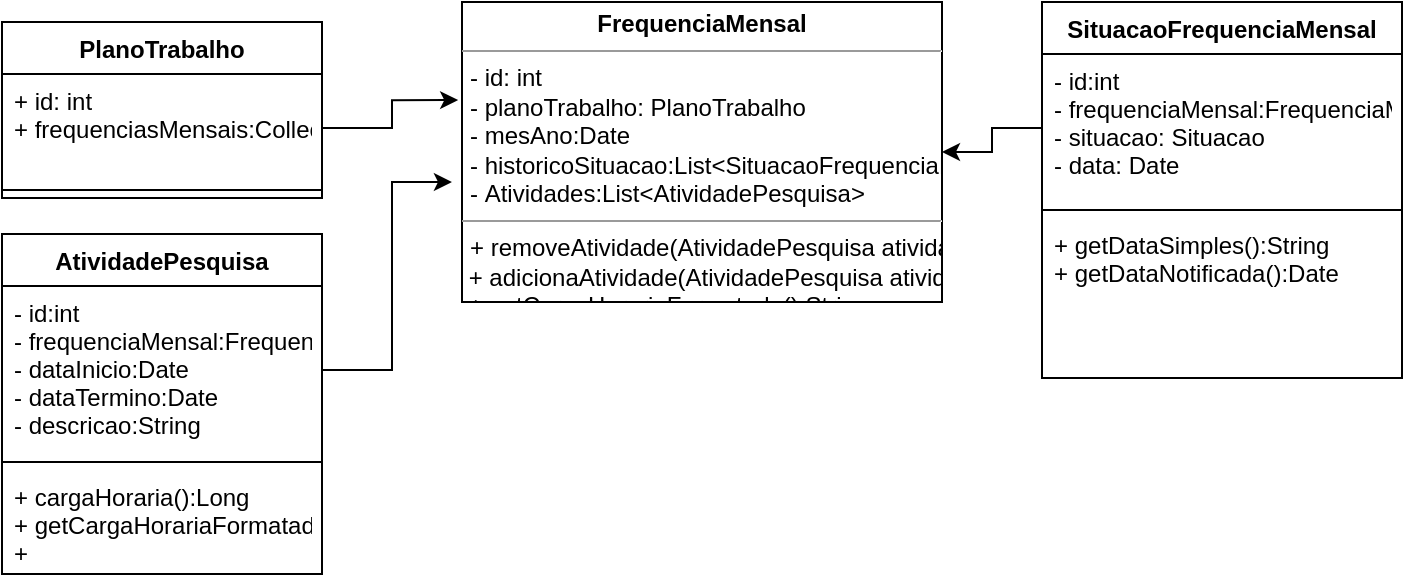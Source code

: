 <mxfile version="20.0.1" type="github">
  <diagram id="C5RBs43oDa-KdzZeNtuy" name="Page-1">
    <mxGraphModel dx="1935" dy="1696" grid="1" gridSize="10" guides="1" tooltips="1" connect="1" arrows="1" fold="1" page="1" pageScale="1" pageWidth="827" pageHeight="1169" math="0" shadow="0">
      <root>
        <mxCell id="WIyWlLk6GJQsqaUBKTNV-0" />
        <mxCell id="WIyWlLk6GJQsqaUBKTNV-1" parent="WIyWlLk6GJQsqaUBKTNV-0" />
        <mxCell id="UL5XW_X2hr35cnpbsUzt-4" value="&lt;p style=&quot;margin:0px;margin-top:4px;text-align:center;&quot;&gt;&lt;b&gt;FrequenciaMensal&lt;/b&gt;&lt;/p&gt;&lt;hr size=&quot;1&quot;&gt;&lt;p style=&quot;margin:0px;margin-left:4px;&quot;&gt;- id: int&lt;/p&gt;&lt;p style=&quot;margin:0px;margin-left:4px;&quot;&gt;- planoTrabalho: PlanoTrabalho&lt;/p&gt;&lt;p style=&quot;margin:0px;margin-left:4px;&quot;&gt;- mesAno:Date&lt;/p&gt;&lt;p style=&quot;margin:0px;margin-left:4px;&quot;&gt;- historicoSituacao:List&amp;lt;SituacaoFrequenciaMensal&amp;gt;&lt;/p&gt;&lt;p style=&quot;margin:0px;margin-left:4px;&quot;&gt;-&amp;nbsp;&lt;span style=&quot;background-color: initial;&quot;&gt;Atividades:List&amp;lt;AtividadePesquisa&amp;gt;&lt;/span&gt;&lt;/p&gt;&lt;hr size=&quot;1&quot;&gt;&lt;p style=&quot;margin:0px;margin-left:4px;&quot;&gt;&lt;span style=&quot;background-color: initial;&quot;&gt;+ removeAtividade(AtividadePesquisa atividade):void&lt;/span&gt;&lt;br&gt;&lt;/p&gt;&amp;nbsp;+ adicionaAtividade(AtividadePesquisa atividade):void&lt;br&gt;&amp;nbsp;+&amp;nbsp;getCargaHorariaFormatada():String&lt;br&gt;&amp;nbsp;+&amp;nbsp;cargaHorariaTotal():Long&lt;br&gt;&amp;nbsp;+&amp;nbsp;chExigidaEmMs():Long&lt;br&gt;&amp;nbsp;+&amp;nbsp;chExigidaEmHoras():int&lt;br&gt;&amp;nbsp;+&amp;nbsp;getCargaHorariaRestanteFormatada():String&lt;br&gt;&amp;nbsp;+ adicionaSituacao(Situacao situacao):void&lt;br&gt;&amp;nbsp;+&amp;nbsp;getSituacaoAtual():String&lt;br&gt;&lt;span style=&quot;background-color: initial;&quot;&gt;&amp;nbsp;+ getSituacao():Situacao&lt;br&gt;&amp;nbsp;+ situacaoFrequenciaMaisRecente(Situacao situacao):SituacaoFrequenciaMensal&lt;br&gt;&amp;nbsp;+&amp;nbsp;&amp;nbsp;getEnviada():&lt;/span&gt;SituacaoFrequenciaMensal&lt;br&gt;&lt;span style=&quot;background-color: initial;&quot;&gt;&amp;nbsp;+&amp;nbsp;&amp;nbsp;getRecusa():&lt;/span&gt;SituacaoFrequenciaMensal&lt;br&gt;&lt;span style=&quot;background-color: initial;&quot;&gt;&amp;nbsp;+&amp;nbsp;&amp;nbsp;getHomologada():&lt;/span&gt;SituacaoFrequenciaMensal&lt;br&gt;&lt;span style=&quot;background-color: initial;&quot;&gt;&amp;nbsp;+&amp;nbsp;&amp;nbsp;getPreenchendo():&lt;/span&gt;SituacaoFrequenciaMensal&lt;br&gt;&lt;span style=&quot;background-color: initial;&quot;&gt;&amp;nbsp;+&amp;nbsp;&amp;nbsp;getNotificada():&lt;/span&gt;SituacaoFrequenciaMensal&lt;br&gt;&lt;span style=&quot;background-color: initial;&quot;&gt;&amp;nbsp;+ getSituacaoFrequencia():SituacaoFrequenciaMensal&lt;br&gt;&amp;nbsp;+ getEnvioFrequencia():Boolean&lt;br&gt;&amp;nbsp;+ cargaHorariaEmHoras():long&lt;br&gt;&amp;nbsp;+ getDataFormatada():String&lt;br&gt;&amp;nbsp;+ getMesAnoFormatado():String&lt;br&gt;&amp;nbsp;+ setDataFormatada(String dataFormatada):void&lt;br&gt;&amp;nbsp;+ getPodeExcluir(): Boolean&lt;br&gt;&amp;nbsp;+ getPodeCriar(): Boolean&lt;br&gt;&amp;nbsp;+ podePersistirNotificacao():Boolean&lt;br&gt;&lt;br&gt;&amp;nbsp;&lt;/span&gt;&lt;br&gt;&lt;p style=&quot;margin:0px;margin-left:4px;&quot;&gt;&lt;br&gt;&lt;/p&gt;" style="verticalAlign=top;align=left;overflow=fill;fontSize=12;fontFamily=Helvetica;html=1;" parent="WIyWlLk6GJQsqaUBKTNV-1" vertex="1">
          <mxGeometry x="10" y="-276" width="240" height="150" as="geometry" />
        </mxCell>
        <mxCell id="UL5XW_X2hr35cnpbsUzt-7" value="PlanoTrabalho" style="swimlane;fontStyle=1;align=center;verticalAlign=top;childLayout=stackLayout;horizontal=1;startSize=26;horizontalStack=0;resizeParent=1;resizeParentMax=0;resizeLast=0;collapsible=1;marginBottom=0;" parent="WIyWlLk6GJQsqaUBKTNV-1" vertex="1">
          <mxGeometry x="-220" y="-266" width="160" height="88" as="geometry" />
        </mxCell>
        <mxCell id="UL5XW_X2hr35cnpbsUzt-8" value="+ id: int&#xa;+ frequenciasMensais:Collection&lt;FrequenciaMensal&gt;" style="text;strokeColor=none;fillColor=none;align=left;verticalAlign=top;spacingLeft=4;spacingRight=4;overflow=hidden;rotatable=0;points=[[0,0.5],[1,0.5]];portConstraint=eastwest;" parent="UL5XW_X2hr35cnpbsUzt-7" vertex="1">
          <mxGeometry y="26" width="160" height="54" as="geometry" />
        </mxCell>
        <mxCell id="UL5XW_X2hr35cnpbsUzt-9" value="" style="line;strokeWidth=1;fillColor=none;align=left;verticalAlign=middle;spacingTop=-1;spacingLeft=3;spacingRight=3;rotatable=0;labelPosition=right;points=[];portConstraint=eastwest;" parent="UL5XW_X2hr35cnpbsUzt-7" vertex="1">
          <mxGeometry y="80" width="160" height="8" as="geometry" />
        </mxCell>
        <mxCell id="UL5XW_X2hr35cnpbsUzt-12" style="edgeStyle=orthogonalEdgeStyle;rounded=0;orthogonalLoop=1;jettySize=auto;html=1;entryX=-0.008;entryY=0.327;entryDx=0;entryDy=0;entryPerimeter=0;" parent="WIyWlLk6GJQsqaUBKTNV-1" source="UL5XW_X2hr35cnpbsUzt-8" target="UL5XW_X2hr35cnpbsUzt-4" edge="1">
          <mxGeometry relative="1" as="geometry" />
        </mxCell>
        <mxCell id="UL5XW_X2hr35cnpbsUzt-20" value="SituacaoFrequenciaMensal" style="swimlane;fontStyle=1;align=center;verticalAlign=top;childLayout=stackLayout;horizontal=1;startSize=26;horizontalStack=0;resizeParent=1;resizeParentMax=0;resizeLast=0;collapsible=1;marginBottom=0;" parent="WIyWlLk6GJQsqaUBKTNV-1" vertex="1">
          <mxGeometry x="300" y="-276" width="180" height="188" as="geometry" />
        </mxCell>
        <mxCell id="UL5XW_X2hr35cnpbsUzt-21" value="- id:int&#xa;- frequenciaMensal:FrequenciaMensal&#xa;- situacao: Situacao&#xa;- data: Date" style="text;strokeColor=none;fillColor=none;align=left;verticalAlign=top;spacingLeft=4;spacingRight=4;overflow=hidden;rotatable=0;points=[[0,0.5],[1,0.5]];portConstraint=eastwest;" parent="UL5XW_X2hr35cnpbsUzt-20" vertex="1">
          <mxGeometry y="26" width="180" height="74" as="geometry" />
        </mxCell>
        <mxCell id="UL5XW_X2hr35cnpbsUzt-22" value="" style="line;strokeWidth=1;fillColor=none;align=left;verticalAlign=middle;spacingTop=-1;spacingLeft=3;spacingRight=3;rotatable=0;labelPosition=right;points=[];portConstraint=eastwest;" parent="UL5XW_X2hr35cnpbsUzt-20" vertex="1">
          <mxGeometry y="100" width="180" height="8" as="geometry" />
        </mxCell>
        <mxCell id="UL5XW_X2hr35cnpbsUzt-23" value="+ getDataSimples():String&#xa;+ getDataNotificada():Date&#xa;" style="text;strokeColor=none;fillColor=none;align=left;verticalAlign=top;spacingLeft=4;spacingRight=4;overflow=hidden;rotatable=0;points=[[0,0.5],[1,0.5]];portConstraint=eastwest;" parent="UL5XW_X2hr35cnpbsUzt-20" vertex="1">
          <mxGeometry y="108" width="180" height="80" as="geometry" />
        </mxCell>
        <mxCell id="UL5XW_X2hr35cnpbsUzt-24" style="edgeStyle=orthogonalEdgeStyle;rounded=0;orthogonalLoop=1;jettySize=auto;html=1;exitX=0;exitY=0.5;exitDx=0;exitDy=0;entryX=1;entryY=0.5;entryDx=0;entryDy=0;" parent="WIyWlLk6GJQsqaUBKTNV-1" source="UL5XW_X2hr35cnpbsUzt-21" target="UL5XW_X2hr35cnpbsUzt-4" edge="1">
          <mxGeometry relative="1" as="geometry" />
        </mxCell>
        <mxCell id="UL5XW_X2hr35cnpbsUzt-25" value="AtividadePesquisa" style="swimlane;fontStyle=1;align=center;verticalAlign=top;childLayout=stackLayout;horizontal=1;startSize=26;horizontalStack=0;resizeParent=1;resizeParentMax=0;resizeLast=0;collapsible=1;marginBottom=0;" parent="WIyWlLk6GJQsqaUBKTNV-1" vertex="1">
          <mxGeometry x="-220" y="-160" width="160" height="170" as="geometry" />
        </mxCell>
        <mxCell id="UL5XW_X2hr35cnpbsUzt-26" value="- id:int&#xa;- frequenciaMensal:FrequenciaMensal&#xa;- dataInicio:Date&#xa;- dataTermino:Date&#xa;- descricao:String" style="text;strokeColor=none;fillColor=none;align=left;verticalAlign=top;spacingLeft=4;spacingRight=4;overflow=hidden;rotatable=0;points=[[0,0.5],[1,0.5]];portConstraint=eastwest;" parent="UL5XW_X2hr35cnpbsUzt-25" vertex="1">
          <mxGeometry y="26" width="160" height="84" as="geometry" />
        </mxCell>
        <mxCell id="UL5XW_X2hr35cnpbsUzt-27" value="" style="line;strokeWidth=1;fillColor=none;align=left;verticalAlign=middle;spacingTop=-1;spacingLeft=3;spacingRight=3;rotatable=0;labelPosition=right;points=[];portConstraint=eastwest;" parent="UL5XW_X2hr35cnpbsUzt-25" vertex="1">
          <mxGeometry y="110" width="160" height="8" as="geometry" />
        </mxCell>
        <mxCell id="UL5XW_X2hr35cnpbsUzt-28" value="+ cargaHoraria():Long&#xa;+ getCargaHorariaFormatada():String&#xa;+ " style="text;strokeColor=none;fillColor=none;align=left;verticalAlign=top;spacingLeft=4;spacingRight=4;overflow=hidden;rotatable=0;points=[[0,0.5],[1,0.5]];portConstraint=eastwest;" parent="UL5XW_X2hr35cnpbsUzt-25" vertex="1">
          <mxGeometry y="118" width="160" height="52" as="geometry" />
        </mxCell>
        <mxCell id="Nl6ChfUlr1yjLetSRzaM-1" style="edgeStyle=orthogonalEdgeStyle;rounded=0;orthogonalLoop=1;jettySize=auto;html=1;entryX=-0.021;entryY=0.6;entryDx=0;entryDy=0;entryPerimeter=0;" edge="1" parent="WIyWlLk6GJQsqaUBKTNV-1" source="UL5XW_X2hr35cnpbsUzt-26" target="UL5XW_X2hr35cnpbsUzt-4">
          <mxGeometry relative="1" as="geometry" />
        </mxCell>
      </root>
    </mxGraphModel>
  </diagram>
</mxfile>
